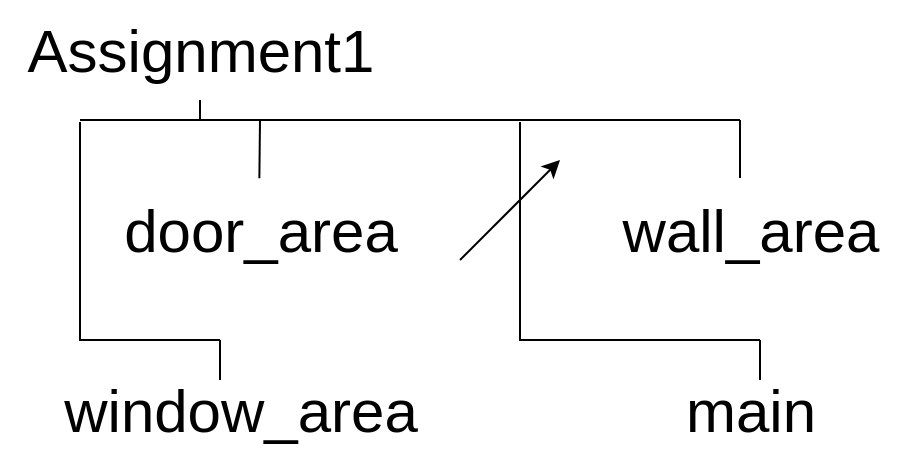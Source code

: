 <mxfile version="24.7.17">
  <diagram name="Page-1" id="ozV3XU_Pj82bq6S_vecx">
    <mxGraphModel dx="568" dy="301" grid="1" gridSize="10" guides="1" tooltips="1" connect="1" arrows="1" fold="1" page="1" pageScale="1" pageWidth="850" pageHeight="1100" math="0" shadow="0">
      <root>
        <mxCell id="0" />
        <mxCell id="1" parent="0" />
        <mxCell id="ujfxg_S9sLpIBZj7g3LI-1" value="&lt;font style=&quot;font-size: 30px;&quot;&gt;Assignment1&lt;/font&gt;" style="text;html=1;align=center;verticalAlign=middle;resizable=0;points=[];autosize=1;strokeColor=none;fillColor=none;" vertex="1" parent="1">
          <mxGeometry x="50" y="110" width="200" height="50" as="geometry" />
        </mxCell>
        <mxCell id="ujfxg_S9sLpIBZj7g3LI-2" value="&lt;font style=&quot;font-size: 30px;&quot;&gt;door_area&lt;/font&gt;" style="text;html=1;align=center;verticalAlign=middle;resizable=0;points=[];autosize=1;strokeColor=none;fillColor=none;" vertex="1" parent="1">
          <mxGeometry x="100" y="200" width="160" height="50" as="geometry" />
        </mxCell>
        <mxCell id="ujfxg_S9sLpIBZj7g3LI-3" value="&lt;font style=&quot;font-size: 30px;&quot;&gt;wall_area&lt;/font&gt;" style="text;html=1;align=center;verticalAlign=middle;resizable=0;points=[];autosize=1;strokeColor=none;fillColor=none;" vertex="1" parent="1">
          <mxGeometry x="350" y="200" width="150" height="50" as="geometry" />
        </mxCell>
        <mxCell id="ujfxg_S9sLpIBZj7g3LI-4" value="&lt;span style=&quot;font-size: 30px;&quot;&gt;window_area&lt;/span&gt;" style="text;html=1;align=center;verticalAlign=middle;resizable=0;points=[];autosize=1;strokeColor=none;fillColor=none;" vertex="1" parent="1">
          <mxGeometry x="70" y="290" width="200" height="50" as="geometry" />
        </mxCell>
        <mxCell id="ujfxg_S9sLpIBZj7g3LI-5" value="&lt;font style=&quot;font-size: 30px;&quot;&gt;main&lt;/font&gt;" style="text;html=1;align=center;verticalAlign=middle;resizable=0;points=[];autosize=1;strokeColor=none;fillColor=none;" vertex="1" parent="1">
          <mxGeometry x="380" y="290" width="90" height="50" as="geometry" />
        </mxCell>
        <mxCell id="ujfxg_S9sLpIBZj7g3LI-7" value="" style="endArrow=none;html=1;rounded=0;" edge="1" parent="1" target="ujfxg_S9sLpIBZj7g3LI-1">
          <mxGeometry width="50" height="50" relative="1" as="geometry">
            <mxPoint x="150" y="170" as="sourcePoint" />
            <mxPoint x="170" y="170" as="targetPoint" />
          </mxGeometry>
        </mxCell>
        <mxCell id="ujfxg_S9sLpIBZj7g3LI-8" value="" style="endArrow=none;html=1;rounded=0;" edge="1" parent="1">
          <mxGeometry width="50" height="50" relative="1" as="geometry">
            <mxPoint x="90" y="170" as="sourcePoint" />
            <mxPoint x="420" y="170" as="targetPoint" />
          </mxGeometry>
        </mxCell>
        <mxCell id="ujfxg_S9sLpIBZj7g3LI-9" value="" style="endArrow=none;html=1;rounded=0;exitX=0.498;exitY=-0.018;exitDx=0;exitDy=0;exitPerimeter=0;" edge="1" parent="1" source="ujfxg_S9sLpIBZj7g3LI-2">
          <mxGeometry width="50" height="50" relative="1" as="geometry">
            <mxPoint x="250" y="260" as="sourcePoint" />
            <mxPoint x="180" y="170" as="targetPoint" />
          </mxGeometry>
        </mxCell>
        <mxCell id="ujfxg_S9sLpIBZj7g3LI-10" value="" style="endArrow=none;html=1;rounded=0;exitX=0.498;exitY=-0.018;exitDx=0;exitDy=0;exitPerimeter=0;" edge="1" parent="1">
          <mxGeometry width="50" height="50" relative="1" as="geometry">
            <mxPoint x="420" y="199" as="sourcePoint" />
            <mxPoint x="420" y="170" as="targetPoint" />
          </mxGeometry>
        </mxCell>
        <mxCell id="ujfxg_S9sLpIBZj7g3LI-11" value="" style="endArrow=none;html=1;rounded=0;" edge="1" parent="1">
          <mxGeometry width="50" height="50" relative="1" as="geometry">
            <mxPoint x="160" y="280" as="sourcePoint" />
            <mxPoint x="90" y="171" as="targetPoint" />
            <Array as="points">
              <mxPoint x="90" y="280" />
            </Array>
          </mxGeometry>
        </mxCell>
        <mxCell id="ujfxg_S9sLpIBZj7g3LI-12" value="" style="endArrow=none;html=1;rounded=0;" edge="1" parent="1">
          <mxGeometry width="50" height="50" relative="1" as="geometry">
            <mxPoint x="160" y="300" as="sourcePoint" />
            <mxPoint x="160" y="280" as="targetPoint" />
          </mxGeometry>
        </mxCell>
        <mxCell id="ujfxg_S9sLpIBZj7g3LI-13" value="" style="endArrow=none;html=1;rounded=0;" edge="1" parent="1">
          <mxGeometry width="50" height="50" relative="1" as="geometry">
            <mxPoint x="430" y="280" as="sourcePoint" />
            <mxPoint x="310" y="171" as="targetPoint" />
            <Array as="points">
              <mxPoint x="310" y="280" />
            </Array>
          </mxGeometry>
        </mxCell>
        <mxCell id="ujfxg_S9sLpIBZj7g3LI-14" value="" style="endArrow=none;html=1;rounded=0;" edge="1" parent="1">
          <mxGeometry width="50" height="50" relative="1" as="geometry">
            <mxPoint x="430" y="300" as="sourcePoint" />
            <mxPoint x="430" y="280" as="targetPoint" />
          </mxGeometry>
        </mxCell>
        <mxCell id="ujfxg_S9sLpIBZj7g3LI-15" value="" style="endArrow=classic;html=1;rounded=0;" edge="1" parent="1">
          <mxGeometry width="50" height="50" relative="1" as="geometry">
            <mxPoint x="280" y="240" as="sourcePoint" />
            <mxPoint x="330" y="190" as="targetPoint" />
          </mxGeometry>
        </mxCell>
      </root>
    </mxGraphModel>
  </diagram>
</mxfile>
